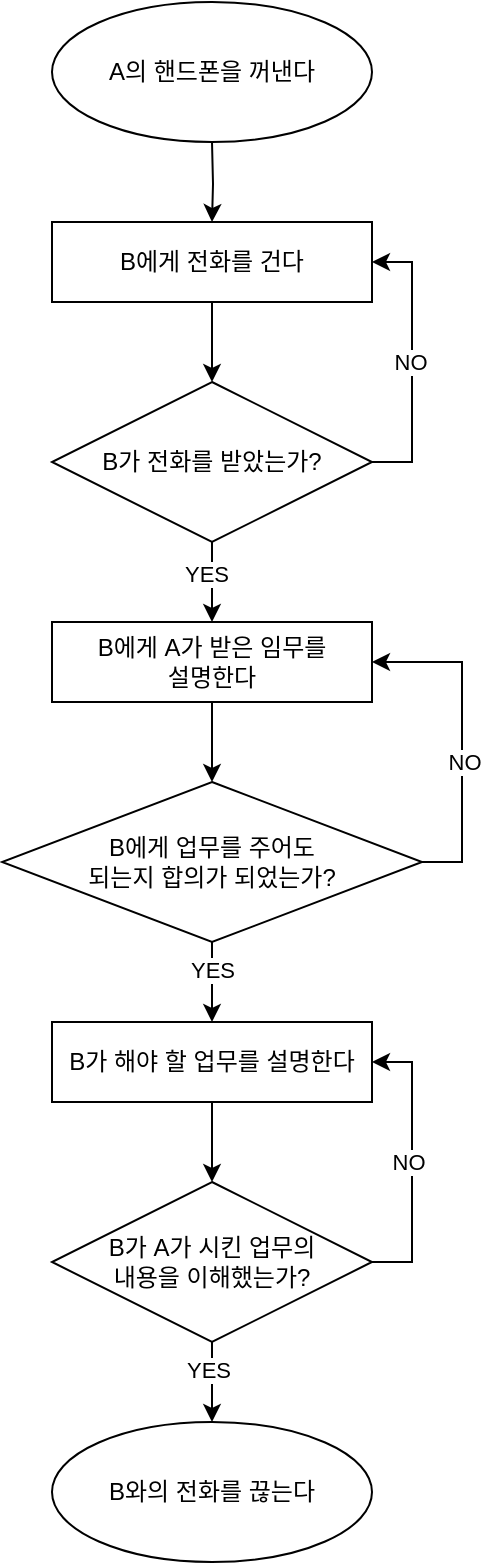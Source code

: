 <mxfile version="24.7.12">
  <diagram id="C5RBs43oDa-KdzZeNtuy" name="Page-1">
    <mxGraphModel dx="1195" dy="650" grid="1" gridSize="10" guides="1" tooltips="1" connect="1" arrows="1" fold="1" page="1" pageScale="1" pageWidth="827" pageHeight="1169" math="0" shadow="0">
      <root>
        <mxCell id="WIyWlLk6GJQsqaUBKTNV-0" />
        <mxCell id="WIyWlLk6GJQsqaUBKTNV-1" parent="WIyWlLk6GJQsqaUBKTNV-0" />
        <mxCell id="wz-GAJ3mD0vrcpoUKaqA-4" style="edgeStyle=orthogonalEdgeStyle;rounded=0;orthogonalLoop=1;jettySize=auto;html=1;exitX=0.5;exitY=1;exitDx=0;exitDy=0;entryX=0.5;entryY=0;entryDx=0;entryDy=0;" edge="1" parent="WIyWlLk6GJQsqaUBKTNV-1" target="wz-GAJ3mD0vrcpoUKaqA-1">
          <mxGeometry relative="1" as="geometry">
            <mxPoint x="120" y="110" as="sourcePoint" />
          </mxGeometry>
        </mxCell>
        <mxCell id="wz-GAJ3mD0vrcpoUKaqA-5" style="edgeStyle=orthogonalEdgeStyle;rounded=0;orthogonalLoop=1;jettySize=auto;html=1;exitX=0.5;exitY=1;exitDx=0;exitDy=0;entryX=0.5;entryY=0;entryDx=0;entryDy=0;" edge="1" parent="WIyWlLk6GJQsqaUBKTNV-1" source="wz-GAJ3mD0vrcpoUKaqA-1" target="wz-GAJ3mD0vrcpoUKaqA-3">
          <mxGeometry relative="1" as="geometry" />
        </mxCell>
        <mxCell id="wz-GAJ3mD0vrcpoUKaqA-1" value="B에게 전화를 건다" style="rounded=0;whiteSpace=wrap;html=1;" vertex="1" parent="WIyWlLk6GJQsqaUBKTNV-1">
          <mxGeometry x="40" y="150" width="160" height="40" as="geometry" />
        </mxCell>
        <mxCell id="wz-GAJ3mD0vrcpoUKaqA-7" style="edgeStyle=orthogonalEdgeStyle;rounded=0;orthogonalLoop=1;jettySize=auto;html=1;exitX=1;exitY=0.5;exitDx=0;exitDy=0;entryX=1;entryY=0.5;entryDx=0;entryDy=0;" edge="1" parent="WIyWlLk6GJQsqaUBKTNV-1" source="wz-GAJ3mD0vrcpoUKaqA-3" target="wz-GAJ3mD0vrcpoUKaqA-1">
          <mxGeometry relative="1" as="geometry" />
        </mxCell>
        <mxCell id="wz-GAJ3mD0vrcpoUKaqA-34" value="NO" style="edgeLabel;html=1;align=center;verticalAlign=middle;resizable=0;points=[];" vertex="1" connectable="0" parent="wz-GAJ3mD0vrcpoUKaqA-7">
          <mxGeometry y="1" relative="1" as="geometry">
            <mxPoint as="offset" />
          </mxGeometry>
        </mxCell>
        <mxCell id="wz-GAJ3mD0vrcpoUKaqA-16" style="edgeStyle=orthogonalEdgeStyle;rounded=0;orthogonalLoop=1;jettySize=auto;html=1;exitX=0.5;exitY=1;exitDx=0;exitDy=0;entryX=0.5;entryY=0;entryDx=0;entryDy=0;" edge="1" parent="WIyWlLk6GJQsqaUBKTNV-1" source="wz-GAJ3mD0vrcpoUKaqA-3" target="wz-GAJ3mD0vrcpoUKaqA-8">
          <mxGeometry relative="1" as="geometry" />
        </mxCell>
        <mxCell id="wz-GAJ3mD0vrcpoUKaqA-35" value="YES" style="edgeLabel;html=1;align=center;verticalAlign=middle;resizable=0;points=[];" vertex="1" connectable="0" parent="wz-GAJ3mD0vrcpoUKaqA-16">
          <mxGeometry x="-0.208" y="-3" relative="1" as="geometry">
            <mxPoint as="offset" />
          </mxGeometry>
        </mxCell>
        <mxCell id="wz-GAJ3mD0vrcpoUKaqA-3" value="B가 전화를 받았는가?" style="rhombus;whiteSpace=wrap;html=1;" vertex="1" parent="WIyWlLk6GJQsqaUBKTNV-1">
          <mxGeometry x="40" y="230" width="160" height="80" as="geometry" />
        </mxCell>
        <mxCell id="wz-GAJ3mD0vrcpoUKaqA-17" style="edgeStyle=orthogonalEdgeStyle;rounded=0;orthogonalLoop=1;jettySize=auto;html=1;exitX=0.5;exitY=1;exitDx=0;exitDy=0;entryX=0.5;entryY=0;entryDx=0;entryDy=0;" edge="1" parent="WIyWlLk6GJQsqaUBKTNV-1" source="wz-GAJ3mD0vrcpoUKaqA-8" target="wz-GAJ3mD0vrcpoUKaqA-15">
          <mxGeometry relative="1" as="geometry" />
        </mxCell>
        <mxCell id="wz-GAJ3mD0vrcpoUKaqA-8" value="B에게 A가 받은 임무를&lt;div&gt;설명한다&lt;/div&gt;" style="rounded=0;whiteSpace=wrap;html=1;" vertex="1" parent="WIyWlLk6GJQsqaUBKTNV-1">
          <mxGeometry x="40" y="350" width="160" height="40" as="geometry" />
        </mxCell>
        <mxCell id="wz-GAJ3mD0vrcpoUKaqA-19" style="edgeStyle=orthogonalEdgeStyle;rounded=0;orthogonalLoop=1;jettySize=auto;html=1;exitX=1;exitY=0.5;exitDx=0;exitDy=0;entryX=1;entryY=0.5;entryDx=0;entryDy=0;" edge="1" parent="WIyWlLk6GJQsqaUBKTNV-1" source="wz-GAJ3mD0vrcpoUKaqA-11" target="wz-GAJ3mD0vrcpoUKaqA-13">
          <mxGeometry relative="1" as="geometry" />
        </mxCell>
        <mxCell id="wz-GAJ3mD0vrcpoUKaqA-38" value="NO" style="edgeLabel;html=1;align=center;verticalAlign=middle;resizable=0;points=[];" vertex="1" connectable="0" parent="wz-GAJ3mD0vrcpoUKaqA-19">
          <mxGeometry y="2" relative="1" as="geometry">
            <mxPoint as="offset" />
          </mxGeometry>
        </mxCell>
        <mxCell id="wz-GAJ3mD0vrcpoUKaqA-22" style="edgeStyle=orthogonalEdgeStyle;rounded=0;orthogonalLoop=1;jettySize=auto;html=1;exitX=0.5;exitY=1;exitDx=0;exitDy=0;entryX=0.5;entryY=0;entryDx=0;entryDy=0;" edge="1" parent="WIyWlLk6GJQsqaUBKTNV-1" source="wz-GAJ3mD0vrcpoUKaqA-11">
          <mxGeometry relative="1" as="geometry">
            <mxPoint x="120" y="750" as="targetPoint" />
          </mxGeometry>
        </mxCell>
        <mxCell id="wz-GAJ3mD0vrcpoUKaqA-39" value="YES" style="edgeLabel;html=1;align=center;verticalAlign=middle;resizable=0;points=[];" vertex="1" connectable="0" parent="wz-GAJ3mD0vrcpoUKaqA-22">
          <mxGeometry x="-0.3" y="-2" relative="1" as="geometry">
            <mxPoint as="offset" />
          </mxGeometry>
        </mxCell>
        <mxCell id="wz-GAJ3mD0vrcpoUKaqA-11" value="B가 A가 시킨 업무의&lt;div&gt;내용을&amp;nbsp;&lt;span style=&quot;background-color: initial;&quot;&gt;이해했는가?&lt;/span&gt;&lt;/div&gt;" style="rhombus;whiteSpace=wrap;html=1;" vertex="1" parent="WIyWlLk6GJQsqaUBKTNV-1">
          <mxGeometry x="40" y="630" width="160" height="80" as="geometry" />
        </mxCell>
        <mxCell id="wz-GAJ3mD0vrcpoUKaqA-20" style="edgeStyle=orthogonalEdgeStyle;rounded=0;orthogonalLoop=1;jettySize=auto;html=1;exitX=0.5;exitY=1;exitDx=0;exitDy=0;entryX=0.5;entryY=0;entryDx=0;entryDy=0;" edge="1" parent="WIyWlLk6GJQsqaUBKTNV-1" source="wz-GAJ3mD0vrcpoUKaqA-13" target="wz-GAJ3mD0vrcpoUKaqA-11">
          <mxGeometry relative="1" as="geometry" />
        </mxCell>
        <mxCell id="wz-GAJ3mD0vrcpoUKaqA-13" value="B가 해야 할 업무를 설명한다" style="rounded=0;whiteSpace=wrap;html=1;" vertex="1" parent="WIyWlLk6GJQsqaUBKTNV-1">
          <mxGeometry x="40" y="550" width="160" height="40" as="geometry" />
        </mxCell>
        <mxCell id="wz-GAJ3mD0vrcpoUKaqA-18" style="edgeStyle=orthogonalEdgeStyle;rounded=0;orthogonalLoop=1;jettySize=auto;html=1;exitX=1;exitY=0.5;exitDx=0;exitDy=0;entryX=1;entryY=0.5;entryDx=0;entryDy=0;" edge="1" parent="WIyWlLk6GJQsqaUBKTNV-1" source="wz-GAJ3mD0vrcpoUKaqA-15" target="wz-GAJ3mD0vrcpoUKaqA-8">
          <mxGeometry relative="1" as="geometry" />
        </mxCell>
        <mxCell id="wz-GAJ3mD0vrcpoUKaqA-36" value="NO" style="edgeLabel;html=1;align=center;verticalAlign=middle;resizable=0;points=[];" vertex="1" connectable="0" parent="wz-GAJ3mD0vrcpoUKaqA-18">
          <mxGeometry x="-0.151" y="-1" relative="1" as="geometry">
            <mxPoint as="offset" />
          </mxGeometry>
        </mxCell>
        <mxCell id="wz-GAJ3mD0vrcpoUKaqA-27" style="edgeStyle=orthogonalEdgeStyle;rounded=0;orthogonalLoop=1;jettySize=auto;html=1;exitX=0.5;exitY=1;exitDx=0;exitDy=0;entryX=0.5;entryY=0;entryDx=0;entryDy=0;" edge="1" parent="WIyWlLk6GJQsqaUBKTNV-1" source="wz-GAJ3mD0vrcpoUKaqA-15" target="wz-GAJ3mD0vrcpoUKaqA-13">
          <mxGeometry relative="1" as="geometry" />
        </mxCell>
        <mxCell id="wz-GAJ3mD0vrcpoUKaqA-37" value="YES" style="edgeLabel;html=1;align=center;verticalAlign=middle;resizable=0;points=[];" vertex="1" connectable="0" parent="wz-GAJ3mD0vrcpoUKaqA-27">
          <mxGeometry x="-0.292" relative="1" as="geometry">
            <mxPoint as="offset" />
          </mxGeometry>
        </mxCell>
        <mxCell id="wz-GAJ3mD0vrcpoUKaqA-15" value="B에게 업무를 주어도&lt;div&gt;되는지 합의가&amp;nbsp;&lt;span style=&quot;background-color: initial;&quot;&gt;되었는가?&lt;/span&gt;&lt;/div&gt;" style="rhombus;whiteSpace=wrap;html=1;" vertex="1" parent="WIyWlLk6GJQsqaUBKTNV-1">
          <mxGeometry x="15" y="430" width="210" height="80" as="geometry" />
        </mxCell>
        <mxCell id="wz-GAJ3mD0vrcpoUKaqA-23" value="A의 핸드폰을 꺼낸다" style="ellipse;whiteSpace=wrap;html=1;" vertex="1" parent="WIyWlLk6GJQsqaUBKTNV-1">
          <mxGeometry x="40" y="40" width="160" height="70" as="geometry" />
        </mxCell>
        <mxCell id="wz-GAJ3mD0vrcpoUKaqA-24" value="B와의 전화를 끊는다" style="ellipse;whiteSpace=wrap;html=1;" vertex="1" parent="WIyWlLk6GJQsqaUBKTNV-1">
          <mxGeometry x="40" y="750" width="160" height="70" as="geometry" />
        </mxCell>
      </root>
    </mxGraphModel>
  </diagram>
</mxfile>
